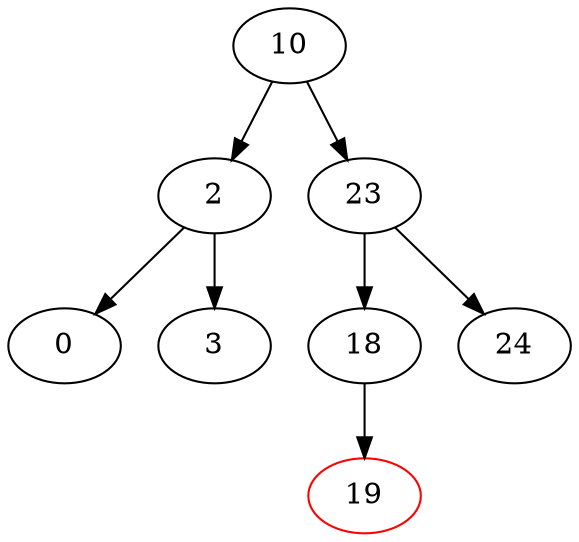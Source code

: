 digraph G { 
	10 [color=black];
	10 -> 2;
	2 [color=black];
	10 -> 23;
	23 [color=black];
	2 [color=black];
	2 -> 0;
	0 [color=black];
	2 -> 3;
	3 [color=black];
	23 [color=black];
	23 -> 18;
	18 [color=black];
	23 -> 24;
	24 [color=black];
	0 [color=black];
	3 [color=black];
	18 [color=black];
	18 -> 19;
	19 [color=red];
	24 [color=black];
	19 [color=red];
}
